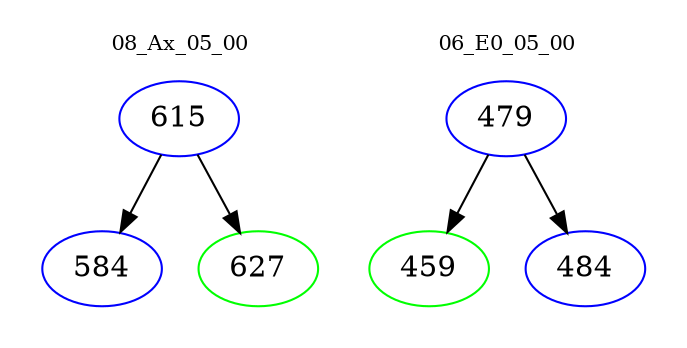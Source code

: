 digraph{
subgraph cluster_0 {
color = white
label = "08_Ax_05_00";
fontsize=10;
T0_615 [label="615", color="blue"]
T0_615 -> T0_584 [color="black"]
T0_584 [label="584", color="blue"]
T0_615 -> T0_627 [color="black"]
T0_627 [label="627", color="green"]
}
subgraph cluster_1 {
color = white
label = "06_E0_05_00";
fontsize=10;
T1_479 [label="479", color="blue"]
T1_479 -> T1_459 [color="black"]
T1_459 [label="459", color="green"]
T1_479 -> T1_484 [color="black"]
T1_484 [label="484", color="blue"]
}
}
